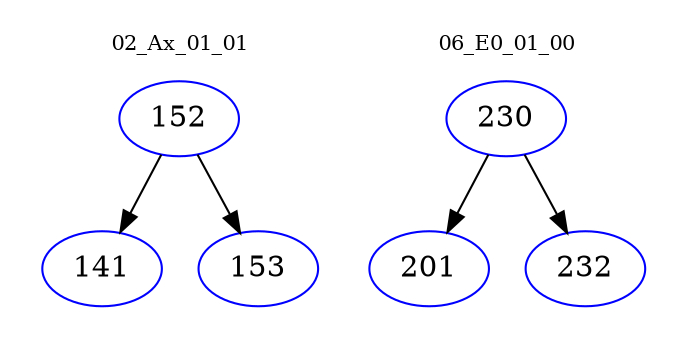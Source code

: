digraph{
subgraph cluster_0 {
color = white
label = "02_Ax_01_01";
fontsize=10;
T0_152 [label="152", color="blue"]
T0_152 -> T0_141 [color="black"]
T0_141 [label="141", color="blue"]
T0_152 -> T0_153 [color="black"]
T0_153 [label="153", color="blue"]
}
subgraph cluster_1 {
color = white
label = "06_E0_01_00";
fontsize=10;
T1_230 [label="230", color="blue"]
T1_230 -> T1_201 [color="black"]
T1_201 [label="201", color="blue"]
T1_230 -> T1_232 [color="black"]
T1_232 [label="232", color="blue"]
}
}
